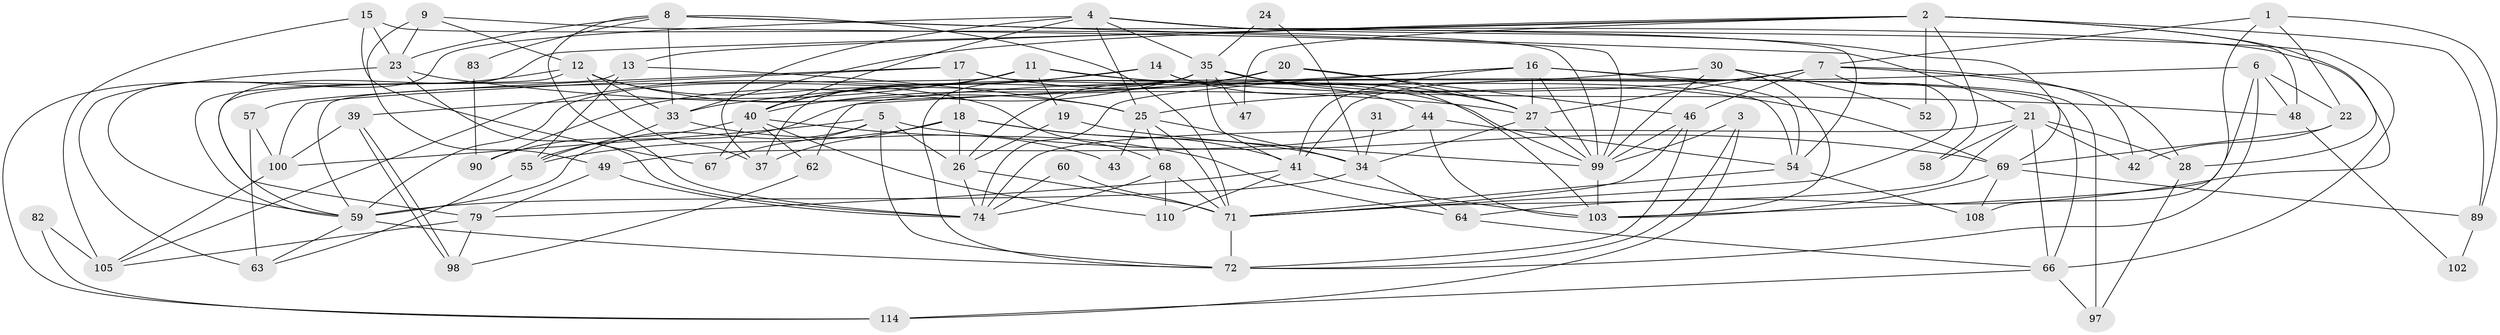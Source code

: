 // original degree distribution, {4: 0.2, 6: 0.0782608695652174, 2: 0.17391304347826086, 5: 0.23478260869565218, 9: 0.008695652173913044, 3: 0.25217391304347825, 8: 0.008695652173913044, 7: 0.043478260869565216}
// Generated by graph-tools (version 1.1) at 2025/11/02/27/25 16:11:22]
// undirected, 75 vertices, 187 edges
graph export_dot {
graph [start="1"]
  node [color=gray90,style=filled];
  1;
  2 [super="+51"];
  3 [super="+50"];
  4 [super="+80"];
  5 [super="+29"];
  6 [super="+106"];
  7 [super="+10"];
  8 [super="+109"];
  9 [super="+38"];
  11 [super="+78"];
  12 [super="+73"];
  13 [super="+53"];
  14;
  15;
  16 [super="+32"];
  17;
  18;
  19 [super="+45"];
  20;
  21 [super="+36"];
  22;
  23 [super="+65"];
  24;
  25 [super="+104"];
  26 [super="+111"];
  27 [super="+94"];
  28;
  30;
  31;
  33 [super="+87"];
  34 [super="+86"];
  35 [super="+92"];
  37 [super="+85"];
  39;
  40 [super="+81"];
  41 [super="+76"];
  42 [super="+75"];
  43;
  44 [super="+61"];
  46 [super="+101"];
  47;
  48;
  49 [super="+56"];
  52;
  54 [super="+91"];
  55;
  57;
  58;
  59 [super="+77"];
  60;
  62;
  63;
  64 [super="+95"];
  66 [super="+93"];
  67;
  68 [super="+84"];
  69 [super="+70"];
  71 [super="+107"];
  72 [super="+88"];
  74 [super="+96"];
  79;
  82;
  83;
  89;
  90;
  97;
  98;
  99 [super="+112"];
  100 [super="+115"];
  102;
  103 [super="+113"];
  105;
  108;
  110;
  114;
  1 -- 89;
  1 -- 22;
  1 -- 108;
  1 -- 7;
  2 -- 79;
  2 -- 48;
  2 -- 13;
  2 -- 28;
  2 -- 89;
  2 -- 33;
  2 -- 52;
  2 -- 58;
  2 -- 47;
  3 -- 72;
  3 -- 99;
  3 -- 114;
  4 -- 66;
  4 -- 37;
  4 -- 25;
  4 -- 69;
  4 -- 35;
  4 -- 54;
  4 -- 40;
  4 -- 59 [weight=2];
  5 -- 26;
  5 -- 67;
  5 -- 72;
  5 -- 69;
  5 -- 100;
  5 -- 59;
  6 -- 22;
  6 -- 48;
  6 -- 55;
  6 -- 103;
  6 -- 72;
  7 -- 41;
  7 -- 71;
  7 -- 42 [weight=2];
  7 -- 46;
  7 -- 28;
  7 -- 25;
  7 -- 27;
  8 -- 74;
  8 -- 33;
  8 -- 83;
  8 -- 71;
  8 -- 21;
  8 -- 64;
  8 -- 23;
  9 -- 99;
  9 -- 12;
  9 -- 49;
  9 -- 23;
  11 -- 40;
  11 -- 39;
  11 -- 27;
  11 -- 48;
  11 -- 19;
  11 -- 59;
  12 -- 59;
  12 -- 68;
  12 -- 33;
  12 -- 114;
  12 -- 37;
  12 -- 25;
  13 -- 55;
  13 -- 25;
  13 -- 59;
  14 -- 40;
  14 -- 27;
  14 -- 105;
  14 -- 54;
  15 -- 99;
  15 -- 67;
  15 -- 23;
  15 -- 105;
  16 -- 41;
  16 -- 62;
  16 -- 97;
  16 -- 99;
  16 -- 54;
  16 -- 27;
  16 -- 74;
  17 -- 18;
  17 -- 66;
  17 -- 57;
  17 -- 99;
  17 -- 100;
  18 -- 37;
  18 -- 55;
  18 -- 41;
  18 -- 34;
  18 -- 26;
  19 -- 99;
  19 -- 26;
  20 -- 26;
  20 -- 27;
  20 -- 40;
  20 -- 46;
  21 -- 66;
  21 -- 58;
  21 -- 71;
  21 -- 28;
  21 -- 42;
  21 -- 74;
  22 -- 42;
  22 -- 69;
  23 -- 63;
  23 -- 74;
  23 -- 27;
  24 -- 35;
  24 -- 34;
  25 -- 68;
  25 -- 34;
  25 -- 71;
  25 -- 43;
  26 -- 71;
  26 -- 74;
  27 -- 99;
  27 -- 34;
  28 -- 97;
  30 -- 33;
  30 -- 103;
  30 -- 52;
  30 -- 99;
  31 -- 34 [weight=2];
  33 -- 55;
  33 -- 43;
  34 -- 59;
  34 -- 64;
  35 -- 41;
  35 -- 47;
  35 -- 90;
  35 -- 103;
  35 -- 37;
  35 -- 69;
  35 -- 72;
  35 -- 59;
  35 -- 44;
  39 -- 100;
  39 -- 98;
  39 -- 98;
  40 -- 67;
  40 -- 110;
  40 -- 64;
  40 -- 90;
  40 -- 62;
  41 -- 110;
  41 -- 79;
  41 -- 103;
  44 -- 54;
  44 -- 49;
  44 -- 103;
  46 -- 99;
  46 -- 71;
  46 -- 72;
  48 -- 102;
  49 -- 74;
  49 -- 79;
  54 -- 71;
  54 -- 108;
  55 -- 63;
  57 -- 63;
  57 -- 100;
  59 -- 72;
  59 -- 63;
  60 -- 74;
  60 -- 71;
  62 -- 98;
  64 -- 66;
  66 -- 97;
  66 -- 114;
  68 -- 71;
  68 -- 74;
  68 -- 110;
  69 -- 89;
  69 -- 108;
  69 -- 103;
  71 -- 72;
  79 -- 105;
  79 -- 98;
  82 -- 105;
  82 -- 114;
  83 -- 90;
  89 -- 102;
  99 -- 103;
  100 -- 105;
}
